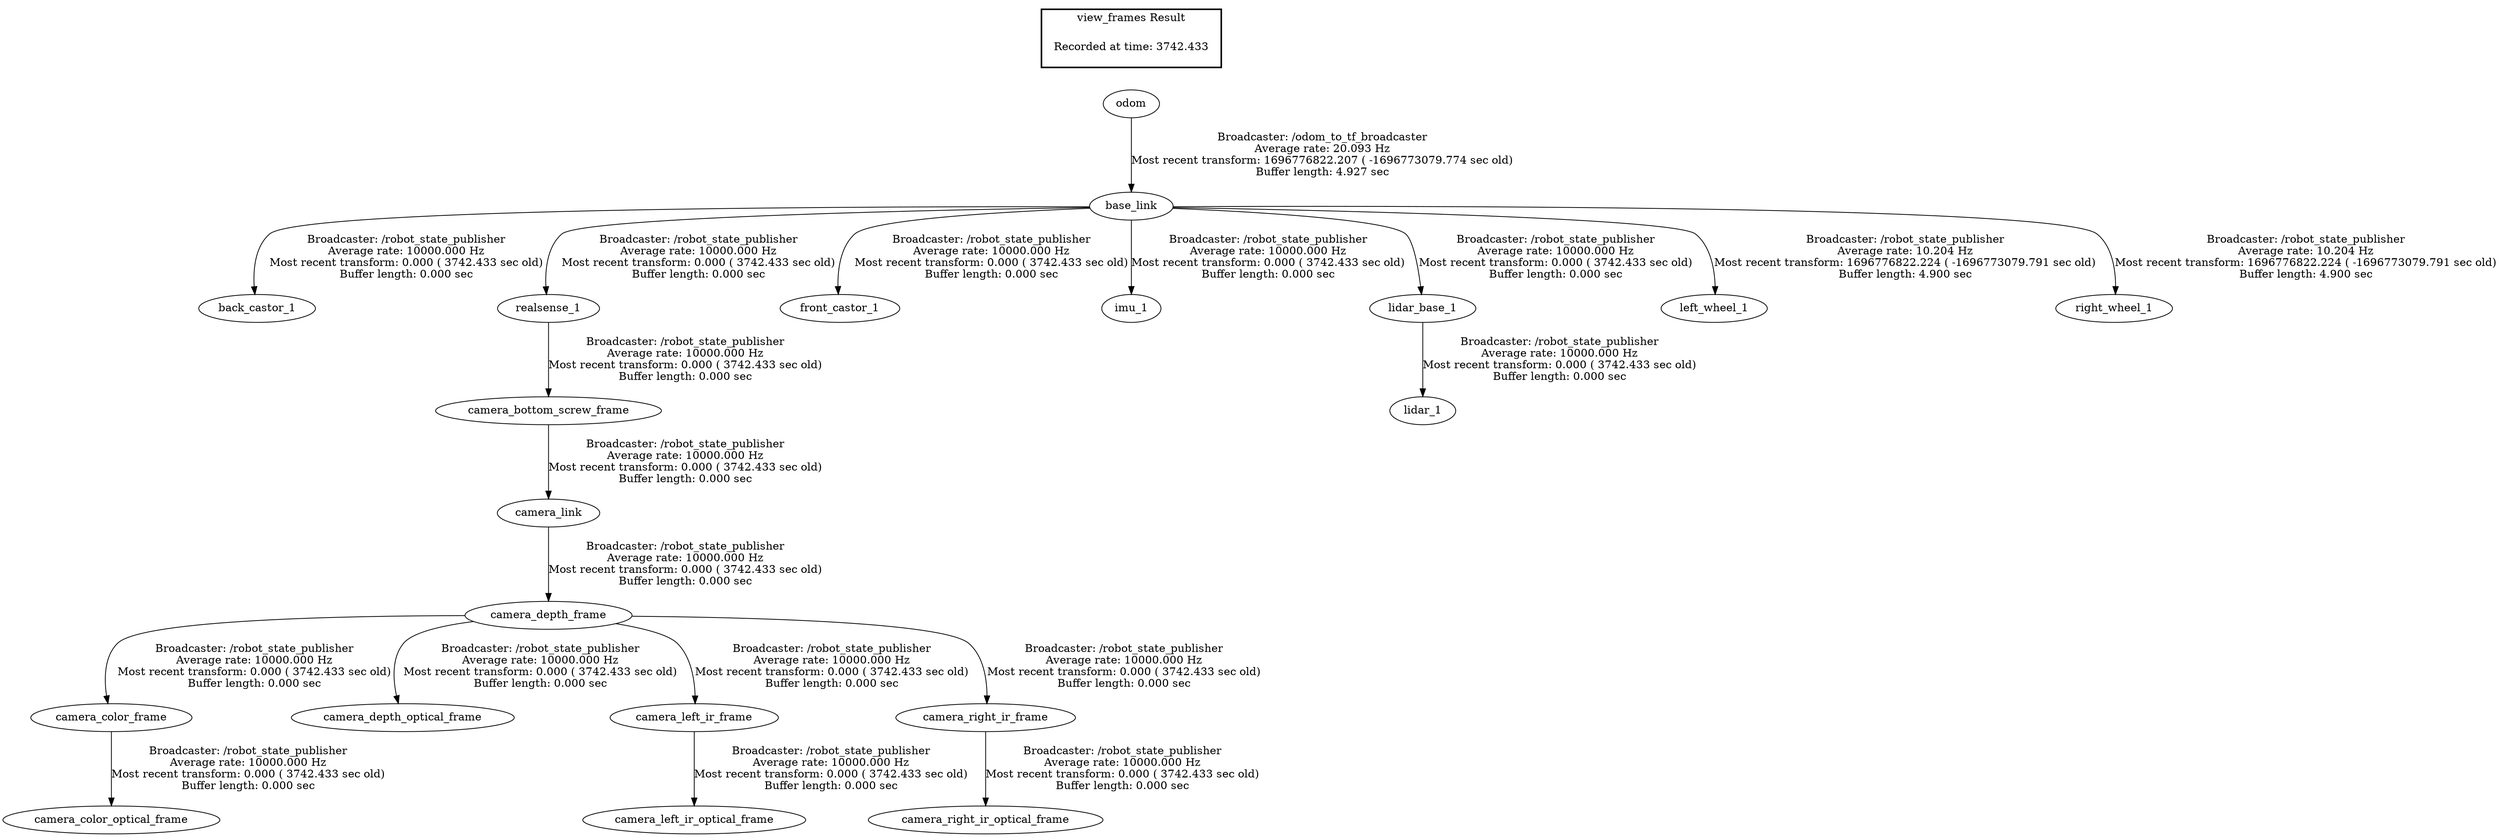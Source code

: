 digraph G {
"base_link" -> "back_castor_1"[label="Broadcaster: /robot_state_publisher\nAverage rate: 10000.000 Hz\nMost recent transform: 0.000 ( 3742.433 sec old)\nBuffer length: 0.000 sec\n"];
"odom" -> "base_link"[label="Broadcaster: /odom_to_tf_broadcaster\nAverage rate: 20.093 Hz\nMost recent transform: 1696776822.207 ( -1696773079.774 sec old)\nBuffer length: 4.927 sec\n"];
"camera_depth_frame" -> "camera_color_frame"[label="Broadcaster: /robot_state_publisher\nAverage rate: 10000.000 Hz\nMost recent transform: 0.000 ( 3742.433 sec old)\nBuffer length: 0.000 sec\n"];
"camera_link" -> "camera_depth_frame"[label="Broadcaster: /robot_state_publisher\nAverage rate: 10000.000 Hz\nMost recent transform: 0.000 ( 3742.433 sec old)\nBuffer length: 0.000 sec\n"];
"camera_color_frame" -> "camera_color_optical_frame"[label="Broadcaster: /robot_state_publisher\nAverage rate: 10000.000 Hz\nMost recent transform: 0.000 ( 3742.433 sec old)\nBuffer length: 0.000 sec\n"];
"camera_bottom_screw_frame" -> "camera_link"[label="Broadcaster: /robot_state_publisher\nAverage rate: 10000.000 Hz\nMost recent transform: 0.000 ( 3742.433 sec old)\nBuffer length: 0.000 sec\n"];
"camera_depth_frame" -> "camera_depth_optical_frame"[label="Broadcaster: /robot_state_publisher\nAverage rate: 10000.000 Hz\nMost recent transform: 0.000 ( 3742.433 sec old)\nBuffer length: 0.000 sec\n"];
"realsense_1" -> "camera_bottom_screw_frame"[label="Broadcaster: /robot_state_publisher\nAverage rate: 10000.000 Hz\nMost recent transform: 0.000 ( 3742.433 sec old)\nBuffer length: 0.000 sec\n"];
"base_link" -> "realsense_1"[label="Broadcaster: /robot_state_publisher\nAverage rate: 10000.000 Hz\nMost recent transform: 0.000 ( 3742.433 sec old)\nBuffer length: 0.000 sec\n"];
"camera_depth_frame" -> "camera_left_ir_frame"[label="Broadcaster: /robot_state_publisher\nAverage rate: 10000.000 Hz\nMost recent transform: 0.000 ( 3742.433 sec old)\nBuffer length: 0.000 sec\n"];
"camera_left_ir_frame" -> "camera_left_ir_optical_frame"[label="Broadcaster: /robot_state_publisher\nAverage rate: 10000.000 Hz\nMost recent transform: 0.000 ( 3742.433 sec old)\nBuffer length: 0.000 sec\n"];
"camera_depth_frame" -> "camera_right_ir_frame"[label="Broadcaster: /robot_state_publisher\nAverage rate: 10000.000 Hz\nMost recent transform: 0.000 ( 3742.433 sec old)\nBuffer length: 0.000 sec\n"];
"camera_right_ir_frame" -> "camera_right_ir_optical_frame"[label="Broadcaster: /robot_state_publisher\nAverage rate: 10000.000 Hz\nMost recent transform: 0.000 ( 3742.433 sec old)\nBuffer length: 0.000 sec\n"];
"base_link" -> "front_castor_1"[label="Broadcaster: /robot_state_publisher\nAverage rate: 10000.000 Hz\nMost recent transform: 0.000 ( 3742.433 sec old)\nBuffer length: 0.000 sec\n"];
"base_link" -> "imu_1"[label="Broadcaster: /robot_state_publisher\nAverage rate: 10000.000 Hz\nMost recent transform: 0.000 ( 3742.433 sec old)\nBuffer length: 0.000 sec\n"];
"base_link" -> "lidar_base_1"[label="Broadcaster: /robot_state_publisher\nAverage rate: 10000.000 Hz\nMost recent transform: 0.000 ( 3742.433 sec old)\nBuffer length: 0.000 sec\n"];
"lidar_base_1" -> "lidar_1"[label="Broadcaster: /robot_state_publisher\nAverage rate: 10000.000 Hz\nMost recent transform: 0.000 ( 3742.433 sec old)\nBuffer length: 0.000 sec\n"];
"base_link" -> "left_wheel_1"[label="Broadcaster: /robot_state_publisher\nAverage rate: 10.204 Hz\nMost recent transform: 1696776822.224 ( -1696773079.791 sec old)\nBuffer length: 4.900 sec\n"];
"base_link" -> "right_wheel_1"[label="Broadcaster: /robot_state_publisher\nAverage rate: 10.204 Hz\nMost recent transform: 1696776822.224 ( -1696773079.791 sec old)\nBuffer length: 4.900 sec\n"];
edge [style=invis];
 subgraph cluster_legend { style=bold; color=black; label ="view_frames Result";
"Recorded at time: 3742.433"[ shape=plaintext ] ;
 }->"odom";
}